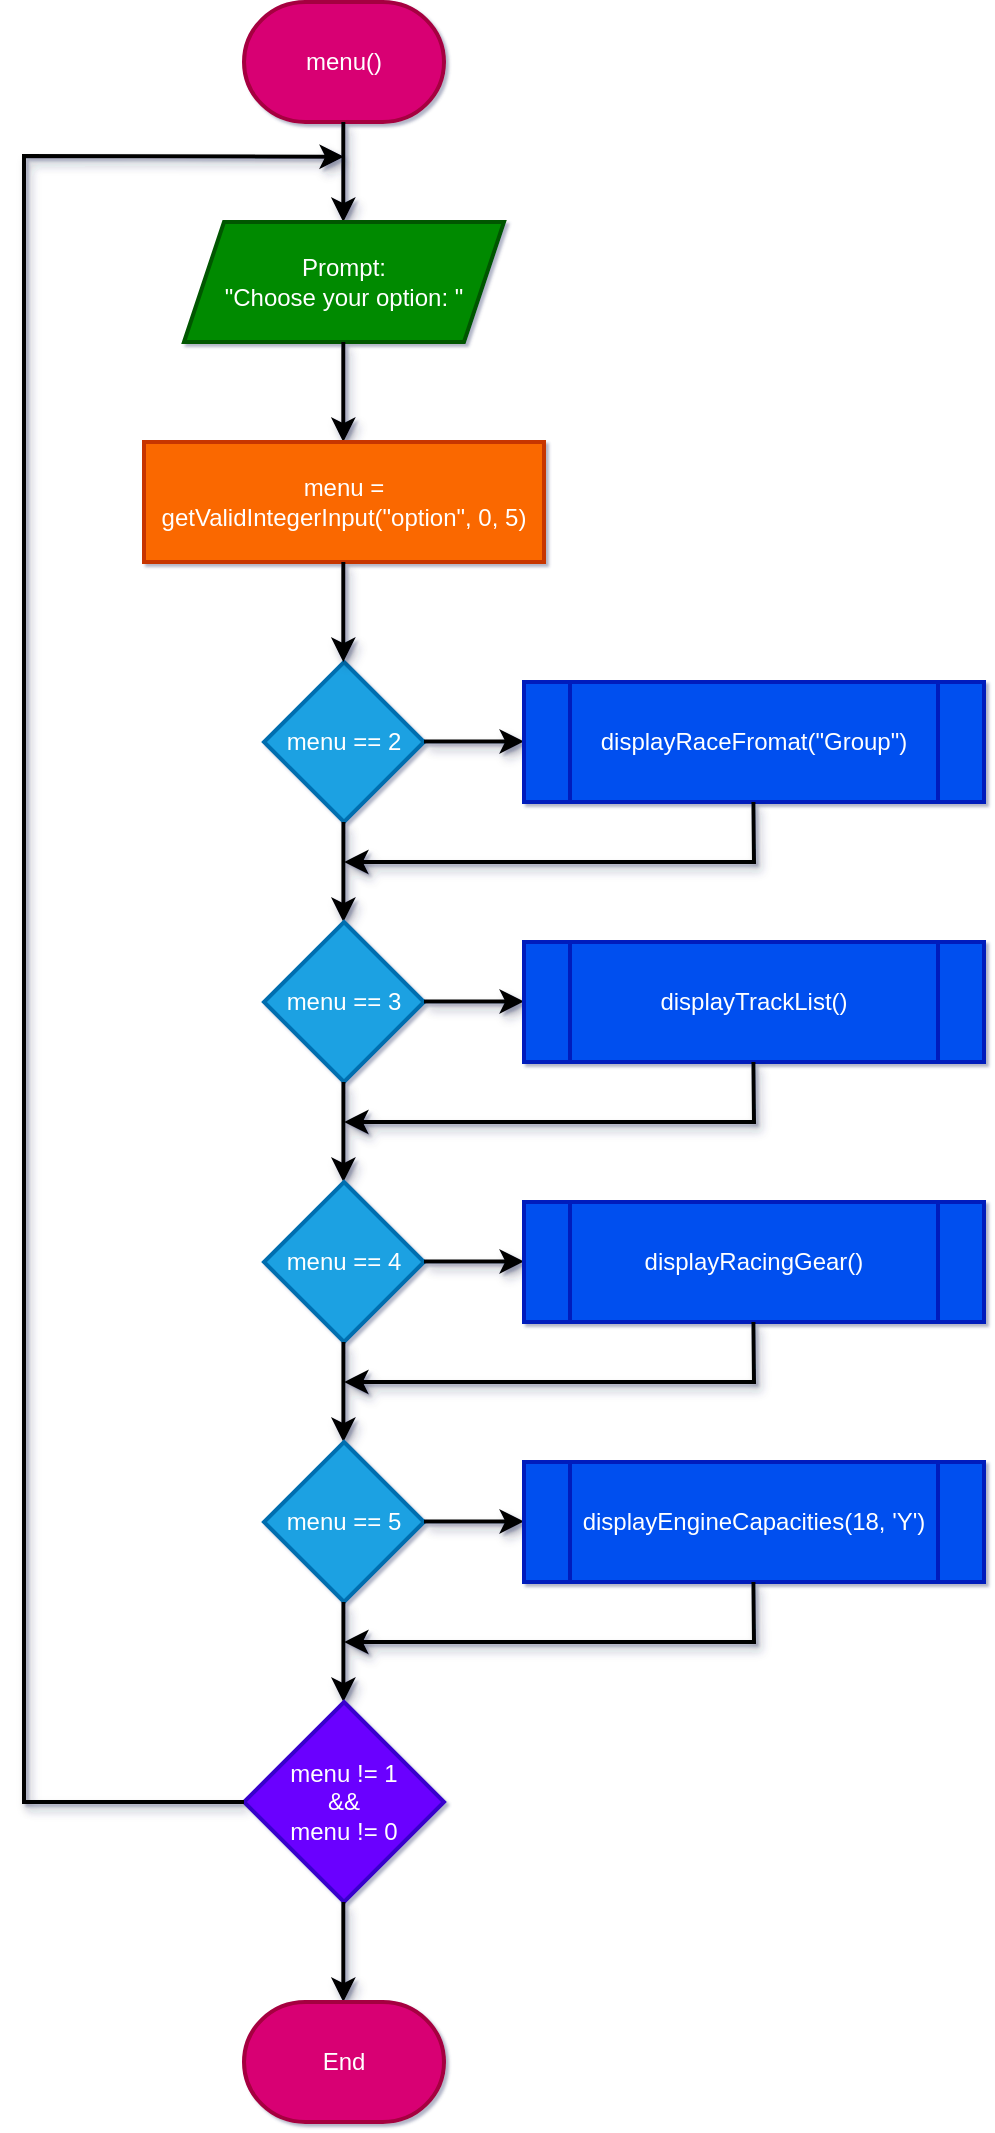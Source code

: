 <mxfile>
    <diagram id="uPfD5luTiOVUT25oSJCe" name="Page-1">
        <mxGraphModel dx="508" dy="1435" grid="1" gridSize="10" guides="1" tooltips="1" connect="1" arrows="1" fold="1" page="0" pageScale="1" pageWidth="827" pageHeight="1169" math="0" shadow="1">
            <root>
                <mxCell id="0"/>
                <mxCell id="1" parent="0"/>
                <mxCell id="2" value="menu()" style="strokeWidth=2;html=1;shape=mxgraph.flowchart.terminator;whiteSpace=wrap;fillColor=#d80073;fontColor=#ffffff;strokeColor=#A50040;" vertex="1" parent="1">
                    <mxGeometry x="190" y="-400" width="100" height="60" as="geometry"/>
                </mxCell>
                <mxCell id="3" value="" style="edgeStyle=none;html=1;strokeWidth=2;shadow=1;textShadow=1;" edge="1" parent="1">
                    <mxGeometry relative="1" as="geometry">
                        <mxPoint x="239.66" y="-340" as="sourcePoint"/>
                        <mxPoint x="239.66" y="-290" as="targetPoint"/>
                    </mxGeometry>
                </mxCell>
                <mxCell id="4" value="Prompt:&lt;br&gt;&quot;Choose your option: &quot;" style="shape=parallelogram;perimeter=parallelogramPerimeter;whiteSpace=wrap;html=1;fixedSize=1;strokeWidth=2;fillColor=#008a00;fontColor=#ffffff;strokeColor=#005700;" vertex="1" parent="1">
                    <mxGeometry x="160" y="-290" width="160" height="60" as="geometry"/>
                </mxCell>
                <mxCell id="6" value="" style="edgeStyle=none;html=1;strokeWidth=2;shadow=1;textShadow=1;" edge="1" parent="1">
                    <mxGeometry relative="1" as="geometry">
                        <mxPoint x="239.66" y="-230" as="sourcePoint"/>
                        <mxPoint x="239.66" y="-180" as="targetPoint"/>
                    </mxGeometry>
                </mxCell>
                <mxCell id="8" value="menu = getValidIntegerInput(&quot;option&quot;, 0, 5)" style="whiteSpace=wrap;html=1;strokeWidth=2;fillColor=#fa6800;fontColor=#FFFFFF;strokeColor=#C73500;" vertex="1" parent="1">
                    <mxGeometry x="140" y="-180" width="200" height="60" as="geometry"/>
                </mxCell>
                <mxCell id="9" value="menu == 2" style="rhombus;whiteSpace=wrap;html=1;strokeWidth=2;fillColor=#1ba1e2;fontColor=#ffffff;strokeColor=#006EAF;" vertex="1" parent="1">
                    <mxGeometry x="200" y="-70" width="80" height="80" as="geometry"/>
                </mxCell>
                <mxCell id="10" value="" style="edgeStyle=none;html=1;strokeWidth=2;shadow=1;textShadow=1;" edge="1" parent="1">
                    <mxGeometry relative="1" as="geometry">
                        <mxPoint x="239.66" y="-120" as="sourcePoint"/>
                        <mxPoint x="239.66" y="-70" as="targetPoint"/>
                    </mxGeometry>
                </mxCell>
                <mxCell id="11" value="" style="edgeStyle=none;html=1;strokeWidth=2;shadow=1;textShadow=1;" edge="1" parent="1">
                    <mxGeometry relative="1" as="geometry">
                        <mxPoint x="280" y="-30.29" as="sourcePoint"/>
                        <mxPoint x="330" y="-30.29" as="targetPoint"/>
                    </mxGeometry>
                </mxCell>
                <mxCell id="12" value="displayRaceFromat(&quot;Group&quot;)" style="shape=process;whiteSpace=wrap;html=1;backgroundOutline=1;strokeWidth=2;fillColor=#0050ef;fontColor=#ffffff;strokeColor=#001DBC;" vertex="1" parent="1">
                    <mxGeometry x="330" y="-60" width="230" height="60" as="geometry"/>
                </mxCell>
                <mxCell id="13" value="" style="edgeStyle=none;html=1;strokeWidth=2;shadow=1;textShadow=1;" edge="1" parent="1">
                    <mxGeometry relative="1" as="geometry">
                        <mxPoint x="239.71" y="10" as="sourcePoint"/>
                        <mxPoint x="239.71" y="60" as="targetPoint"/>
                    </mxGeometry>
                </mxCell>
                <mxCell id="14" value="" style="edgeStyle=none;html=1;strokeWidth=2;shadow=1;textShadow=1;rounded=0;curved=0;" edge="1" parent="1">
                    <mxGeometry relative="1" as="geometry">
                        <mxPoint x="444.71" as="sourcePoint"/>
                        <mxPoint x="240" y="30" as="targetPoint"/>
                        <Array as="points">
                            <mxPoint x="445" y="30"/>
                        </Array>
                    </mxGeometry>
                </mxCell>
                <mxCell id="15" value="menu == 3" style="rhombus;whiteSpace=wrap;html=1;strokeWidth=2;fillColor=#1ba1e2;fontColor=#ffffff;strokeColor=#006EAF;" vertex="1" parent="1">
                    <mxGeometry x="200" y="60" width="80" height="80" as="geometry"/>
                </mxCell>
                <mxCell id="16" value="" style="edgeStyle=none;html=1;strokeWidth=2;shadow=1;textShadow=1;" edge="1" parent="1">
                    <mxGeometry relative="1" as="geometry">
                        <mxPoint x="280" y="99.71" as="sourcePoint"/>
                        <mxPoint x="330" y="99.71" as="targetPoint"/>
                    </mxGeometry>
                </mxCell>
                <mxCell id="17" value="displayTrackList()" style="shape=process;whiteSpace=wrap;html=1;backgroundOutline=1;strokeWidth=2;fillColor=#0050ef;fontColor=#ffffff;strokeColor=#001DBC;" vertex="1" parent="1">
                    <mxGeometry x="330" y="70" width="230" height="60" as="geometry"/>
                </mxCell>
                <mxCell id="18" value="" style="edgeStyle=none;html=1;strokeWidth=2;shadow=1;textShadow=1;" edge="1" parent="1">
                    <mxGeometry relative="1" as="geometry">
                        <mxPoint x="239.71" y="140" as="sourcePoint"/>
                        <mxPoint x="239.71" y="190" as="targetPoint"/>
                    </mxGeometry>
                </mxCell>
                <mxCell id="19" value="" style="edgeStyle=none;html=1;strokeWidth=2;shadow=1;textShadow=1;rounded=0;curved=0;" edge="1" parent="1">
                    <mxGeometry relative="1" as="geometry">
                        <mxPoint x="444.71" y="130" as="sourcePoint"/>
                        <mxPoint x="240" y="160" as="targetPoint"/>
                        <Array as="points">
                            <mxPoint x="445" y="160"/>
                        </Array>
                    </mxGeometry>
                </mxCell>
                <mxCell id="20" value="menu == 4" style="rhombus;whiteSpace=wrap;html=1;strokeWidth=2;fillColor=#1ba1e2;fontColor=#ffffff;strokeColor=#006EAF;" vertex="1" parent="1">
                    <mxGeometry x="200" y="190" width="80" height="80" as="geometry"/>
                </mxCell>
                <mxCell id="21" value="" style="edgeStyle=none;html=1;strokeWidth=2;shadow=1;textShadow=1;" edge="1" parent="1">
                    <mxGeometry relative="1" as="geometry">
                        <mxPoint x="280" y="229.71" as="sourcePoint"/>
                        <mxPoint x="330" y="229.71" as="targetPoint"/>
                    </mxGeometry>
                </mxCell>
                <mxCell id="22" value="displayRacingGear()" style="shape=process;whiteSpace=wrap;html=1;backgroundOutline=1;strokeWidth=2;fillColor=#0050ef;fontColor=#ffffff;strokeColor=#001DBC;" vertex="1" parent="1">
                    <mxGeometry x="330" y="200" width="230" height="60" as="geometry"/>
                </mxCell>
                <mxCell id="23" value="" style="edgeStyle=none;html=1;strokeWidth=2;shadow=1;textShadow=1;" edge="1" parent="1">
                    <mxGeometry relative="1" as="geometry">
                        <mxPoint x="239.71" y="270" as="sourcePoint"/>
                        <mxPoint x="239.71" y="320" as="targetPoint"/>
                    </mxGeometry>
                </mxCell>
                <mxCell id="24" value="" style="edgeStyle=none;html=1;strokeWidth=2;shadow=1;textShadow=1;rounded=0;curved=0;" edge="1" parent="1">
                    <mxGeometry relative="1" as="geometry">
                        <mxPoint x="444.71" y="260" as="sourcePoint"/>
                        <mxPoint x="240" y="290" as="targetPoint"/>
                        <Array as="points">
                            <mxPoint x="445" y="290"/>
                        </Array>
                    </mxGeometry>
                </mxCell>
                <mxCell id="25" value="menu == 5" style="rhombus;whiteSpace=wrap;html=1;strokeWidth=2;fillColor=#1ba1e2;fontColor=#ffffff;strokeColor=#006EAF;" vertex="1" parent="1">
                    <mxGeometry x="200" y="320" width="80" height="80" as="geometry"/>
                </mxCell>
                <mxCell id="26" value="" style="edgeStyle=none;html=1;strokeWidth=2;shadow=1;textShadow=1;" edge="1" parent="1">
                    <mxGeometry relative="1" as="geometry">
                        <mxPoint x="280" y="359.71" as="sourcePoint"/>
                        <mxPoint x="330" y="359.71" as="targetPoint"/>
                    </mxGeometry>
                </mxCell>
                <mxCell id="27" value="displayEngineCapacities(18, &#39;Y&#39;)" style="shape=process;whiteSpace=wrap;html=1;backgroundOutline=1;strokeWidth=2;fillColor=#0050ef;fontColor=#ffffff;strokeColor=#001DBC;" vertex="1" parent="1">
                    <mxGeometry x="330" y="330" width="230" height="60" as="geometry"/>
                </mxCell>
                <mxCell id="28" value="" style="edgeStyle=none;html=1;strokeWidth=2;shadow=1;textShadow=1;" edge="1" parent="1">
                    <mxGeometry relative="1" as="geometry">
                        <mxPoint x="239.71" y="400" as="sourcePoint"/>
                        <mxPoint x="239.71" y="450" as="targetPoint"/>
                    </mxGeometry>
                </mxCell>
                <mxCell id="29" value="" style="edgeStyle=none;html=1;strokeWidth=2;shadow=1;textShadow=1;rounded=0;curved=0;" edge="1" parent="1">
                    <mxGeometry relative="1" as="geometry">
                        <mxPoint x="444.71" y="390" as="sourcePoint"/>
                        <mxPoint x="240" y="420" as="targetPoint"/>
                        <Array as="points">
                            <mxPoint x="445" y="420"/>
                        </Array>
                    </mxGeometry>
                </mxCell>
                <mxCell id="30" value="menu != 1&lt;br&gt;&amp;amp;&amp;amp;&lt;br&gt;menu != 0" style="rhombus;whiteSpace=wrap;html=1;strokeWidth=2;fillColor=#6a00ff;fontColor=#ffffff;strokeColor=#3700CC;" vertex="1" parent="1">
                    <mxGeometry x="190" y="450" width="100" height="100" as="geometry"/>
                </mxCell>
                <mxCell id="31" value="" style="edgeStyle=none;html=1;strokeWidth=2;shadow=1;textShadow=1;exitX=0;exitY=0.5;exitDx=0;exitDy=0;rounded=0;curved=0;" edge="1" parent="1" source="30">
                    <mxGeometry relative="1" as="geometry">
                        <mxPoint x="120.0" y="460" as="sourcePoint"/>
                        <mxPoint x="240" y="-322.648" as="targetPoint"/>
                        <Array as="points">
                            <mxPoint x="80" y="500"/>
                            <mxPoint x="80" y="-323"/>
                        </Array>
                    </mxGeometry>
                </mxCell>
                <mxCell id="32" value="" style="edgeStyle=none;html=1;strokeWidth=2;shadow=1;textShadow=1;" edge="1" parent="1">
                    <mxGeometry relative="1" as="geometry">
                        <mxPoint x="239.67" y="550" as="sourcePoint"/>
                        <mxPoint x="239.67" y="600" as="targetPoint"/>
                    </mxGeometry>
                </mxCell>
                <mxCell id="33" value="End" style="strokeWidth=2;html=1;shape=mxgraph.flowchart.terminator;whiteSpace=wrap;fillColor=#d80073;fontColor=#ffffff;strokeColor=#A50040;" vertex="1" parent="1">
                    <mxGeometry x="190" y="600" width="100" height="60" as="geometry"/>
                </mxCell>
            </root>
        </mxGraphModel>
    </diagram>
</mxfile>